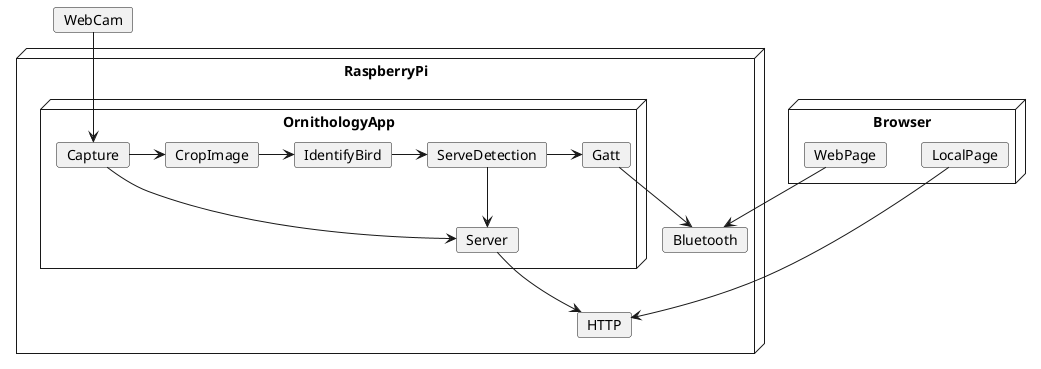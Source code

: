 @startuml overview

node Browser {
    card WebPage
    card LocalPage
}

node RaspberryPi {
    card HTTP
    card Bluetooth

    node OrnithologyApp {
        card Capture
        card CropImage
        card IdentifyBird
        card ServeDetection
        card Server
        card Gatt
    }
}

card WebCam

WebPage --> Bluetooth
LocalPage --> HTTP

WebCam --> Capture
Capture --> Server
Capture -> CropImage
CropImage -> IdentifyBird
IdentifyBird -> ServeDetection
ServeDetection -> Server
Server --> HTTP
ServeDetection -> Gatt
Gatt --> Bluetooth

@enduml